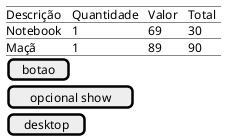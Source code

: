 @startsalt featureapi
{
    !unquoted procedure $mandatory($multi, $leftbracket, $midlelement, $rightbracket)
    !if ($multi==1)
         $leftbracket %newline() $midlelement $rightbracket
    !else
        $leftbracket $midlelement $rightbracket
    !endif    

    !endprocedure

    !unquoted procedure $optional($multi, $leftbracket, $midlelement, $rightbracket, $aparecer)
        !if ($aparecer==1)
            $mandatory($multi, $leftbracket, $midlelement, $rightbracket) 
        !endif
    !endprocedure

    !unquoted procedure $alternative($multi,$leftbracket, $midlelement, $rightbracket, $plataforma, $leftalternative,$midlealternative,$rightalternative)
        !if ($plataforma==0) 
             $mandatory($multi, $leftbracket, $midlelement, $rightbracket)
        !elseif ($plataforma==1)
            $mandatory($multi, $leftalternative, $midlealternative, $rightalternative)   
        !endif 
    !endprocedure

    !log nesse caso estou considerando que a feature que diz se é desktop ou mobile é a feature pai de todos os elementos renderizados.

    !log a variavel que representa isso é chamada de plataforma, 0 é desktop e 1 é mobile

    !log exemplo de uma tabela um elemento do salt multilinha
    $mandatory(1, {T-,"Descrição | Quantidade | Valor | Total %newline() Notebook  |  1 | 69 |30 %newline() Maçã | 1 | 89 | 90",})
    
    !log um exemplo de como usar um elemento do salt simples
    $mandatory(0,[,"botao",])

    !log exemplo de elemento simples opcional
    $optional(0,[,"opcional show",],1)

    $alternative(0,[,"desktop",],0,[,"mobile",])

}
@endsalt